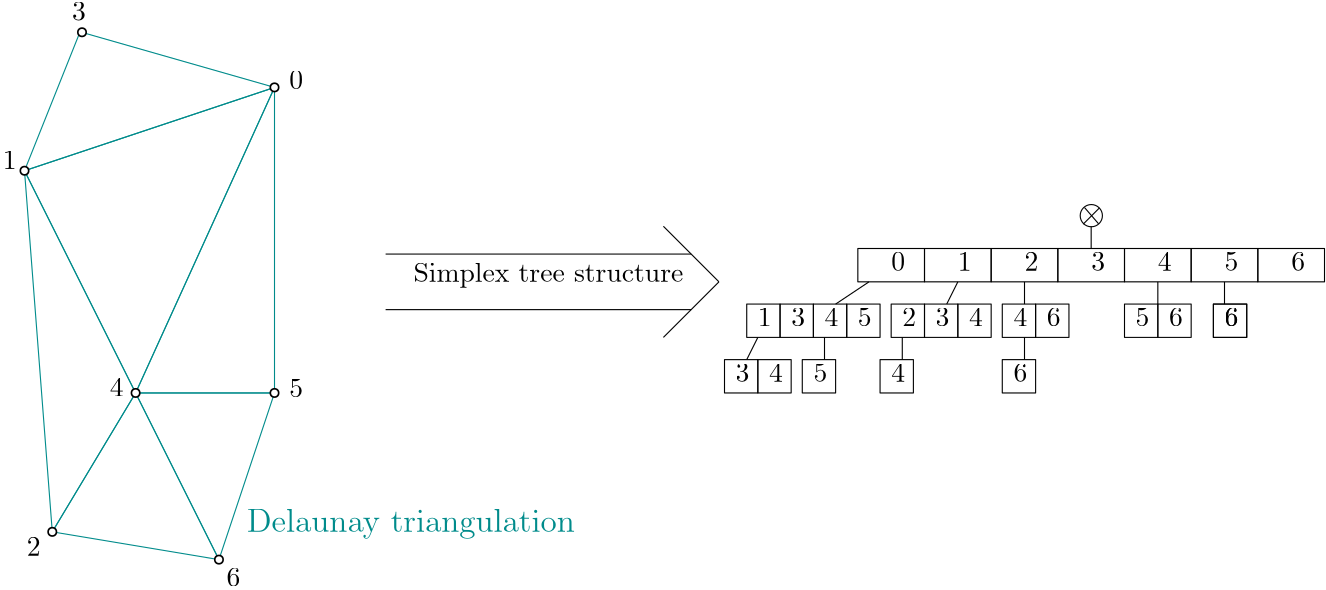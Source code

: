 <?xml version="1.0"?>
<!DOCTYPE ipe SYSTEM "ipe.dtd">
<ipe version="70107" creator="Ipe 7.1.10">
<info created="D:20150603143945" modified="D:20160315144626"/>
<ipestyle name="basic">
<symbol name="arrow/arc(spx)">
<path stroke="sym-stroke" fill="sym-stroke" pen="sym-pen">
0 0 m
-1 0.333 l
-1 -0.333 l
h
</path>
</symbol>
<symbol name="arrow/farc(spx)">
<path stroke="sym-stroke" fill="white" pen="sym-pen">
0 0 m
-1 0.333 l
-1 -0.333 l
h
</path>
</symbol>
<symbol name="mark/circle(sx)" transformations="translations">
<path fill="sym-stroke">
0.6 0 0 0.6 0 0 e
0.4 0 0 0.4 0 0 e
</path>
</symbol>
<symbol name="mark/disk(sx)" transformations="translations">
<path fill="sym-stroke">
0.6 0 0 0.6 0 0 e
</path>
</symbol>
<symbol name="mark/fdisk(sfx)" transformations="translations">
<group>
<path fill="sym-fill">
0.5 0 0 0.5 0 0 e
</path>
<path fill="sym-stroke" fillrule="eofill">
0.6 0 0 0.6 0 0 e
0.4 0 0 0.4 0 0 e
</path>
</group>
</symbol>
<symbol name="mark/box(sx)" transformations="translations">
<path fill="sym-stroke" fillrule="eofill">
-0.6 -0.6 m
0.6 -0.6 l
0.6 0.6 l
-0.6 0.6 l
h
-0.4 -0.4 m
0.4 -0.4 l
0.4 0.4 l
-0.4 0.4 l
h
</path>
</symbol>
<symbol name="mark/square(sx)" transformations="translations">
<path fill="sym-stroke">
-0.6 -0.6 m
0.6 -0.6 l
0.6 0.6 l
-0.6 0.6 l
h
</path>
</symbol>
<symbol name="mark/fsquare(sfx)" transformations="translations">
<group>
<path fill="sym-fill">
-0.5 -0.5 m
0.5 -0.5 l
0.5 0.5 l
-0.5 0.5 l
h
</path>
<path fill="sym-stroke" fillrule="eofill">
-0.6 -0.6 m
0.6 -0.6 l
0.6 0.6 l
-0.6 0.6 l
h
-0.4 -0.4 m
0.4 -0.4 l
0.4 0.4 l
-0.4 0.4 l
h
</path>
</group>
</symbol>
<symbol name="mark/cross(sx)" transformations="translations">
<group>
<path fill="sym-stroke">
-0.43 -0.57 m
0.57 0.43 l
0.43 0.57 l
-0.57 -0.43 l
h
</path>
<path fill="sym-stroke">
-0.43 0.57 m
0.57 -0.43 l
0.43 -0.57 l
-0.57 0.43 l
h
</path>
</group>
</symbol>
<symbol name="arrow/fnormal(spx)">
<path stroke="sym-stroke" fill="white" pen="sym-pen">
0 0 m
-1 0.333 l
-1 -0.333 l
h
</path>
</symbol>
<symbol name="arrow/pointed(spx)">
<path stroke="sym-stroke" fill="sym-stroke" pen="sym-pen">
0 0 m
-1 0.333 l
-0.8 0 l
-1 -0.333 l
h
</path>
</symbol>
<symbol name="arrow/fpointed(spx)">
<path stroke="sym-stroke" fill="white" pen="sym-pen">
0 0 m
-1 0.333 l
-0.8 0 l
-1 -0.333 l
h
</path>
</symbol>
<symbol name="arrow/linear(spx)">
<path stroke="sym-stroke" pen="sym-pen">
-1 0.333 m
0 0 l
-1 -0.333 l
</path>
</symbol>
<symbol name="arrow/fdouble(spx)">
<path stroke="sym-stroke" fill="white" pen="sym-pen">
0 0 m
-1 0.333 l
-1 -0.333 l
h
-1 0 m
-2 0.333 l
-2 -0.333 l
h
</path>
</symbol>
<symbol name="arrow/double(spx)">
<path stroke="sym-stroke" fill="sym-stroke" pen="sym-pen">
0 0 m
-1 0.333 l
-1 -0.333 l
h
-1 0 m
-2 0.333 l
-2 -0.333 l
h
</path>
</symbol>
<pen name="heavier" value="0.8"/>
<pen name="fat" value="1.2"/>
<pen name="ultrafat" value="2"/>
<symbolsize name="large" value="5"/>
<symbolsize name="small" value="2"/>
<symbolsize name="tiny" value="1.1"/>
<arrowsize name="large" value="10"/>
<arrowsize name="small" value="5"/>
<arrowsize name="tiny" value="3"/>
<color name="red" value="1 0 0"/>
<color name="green" value="0 1 0"/>
<color name="blue" value="0 0 1"/>
<color name="yellow" value="1 1 0"/>
<color name="orange" value="1 0.647 0"/>
<color name="gold" value="1 0.843 0"/>
<color name="purple" value="0.627 0.125 0.941"/>
<color name="gray" value="0.745"/>
<color name="brown" value="0.647 0.165 0.165"/>
<color name="navy" value="0 0 0.502"/>
<color name="pink" value="1 0.753 0.796"/>
<color name="seagreen" value="0.18 0.545 0.341"/>
<color name="turquoise" value="0.251 0.878 0.816"/>
<color name="violet" value="0.933 0.51 0.933"/>
<color name="darkblue" value="0 0 0.545"/>
<color name="darkcyan" value="0 0.545 0.545"/>
<color name="darkgray" value="0.663"/>
<color name="darkgreen" value="0 0.392 0"/>
<color name="darkmagenta" value="0.545 0 0.545"/>
<color name="darkorange" value="1 0.549 0"/>
<color name="darkred" value="0.545 0 0"/>
<color name="lightblue" value="0.678 0.847 0.902"/>
<color name="lightcyan" value="0.878 1 1"/>
<color name="lightgray" value="0.827"/>
<color name="lightgreen" value="0.565 0.933 0.565"/>
<color name="lightyellow" value="1 1 0.878"/>
<dashstyle name="dashed" value="[4] 0"/>
<dashstyle name="dotted" value="[1 3] 0"/>
<dashstyle name="dash dotted" value="[4 2 1 2] 0"/>
<dashstyle name="dash dot dotted" value="[4 2 1 2 1 2] 0"/>
<textsize name="large" value="\large"/>
<textsize name="small" value="\small"/>
<textsize name="tiny" value="\tiny"/>
<textsize name="Large" value="\Large"/>
<textsize name="LARGE" value="\LARGE"/>
<textsize name="huge" value="\huge"/>
<textsize name="Huge" value="\Huge"/>
<textsize name="footnote" value="\footnotesize"/>
<textstyle name="center" begin="\begin{center}" end="\end{center}"/>
<textstyle name="itemize" begin="\begin{itemize}" end="\end{itemize}"/>
<textstyle name="item" begin="\begin{itemize}\item{}" end="\end{itemize}"/>
<gridsize name="4 pts" value="4"/>
<gridsize name="8 pts (~3 mm)" value="8"/>
<gridsize name="16 pts (~6 mm)" value="16"/>
<gridsize name="32 pts (~12 mm)" value="32"/>
<gridsize name="10 pts (~3.5 mm)" value="10"/>
<gridsize name="20 pts (~7 mm)" value="20"/>
<gridsize name="14 pts (~5 mm)" value="14"/>
<gridsize name="28 pts (~10 mm)" value="28"/>
<gridsize name="56 pts (~20 mm)" value="56"/>
<anglesize name="90 deg" value="90"/>
<anglesize name="60 deg" value="60"/>
<anglesize name="45 deg" value="45"/>
<anglesize name="30 deg" value="30"/>
<anglesize name="22.5 deg" value="22.5"/>
<tiling name="falling" angle="-60" step="4" width="1"/>
<tiling name="rising" angle="30" step="4" width="1"/>
</ipestyle>
<page>
<layer name="alpha"/>
<view layers="alpha" active="alpha"/>
<path layer="alpha" matrix="1 0 0 1 -240 0" stroke="darkcyan">
320 580 m
350 520 l
290 530 l
320 580 l
320 580 l
</path>
<path matrix="1 0 0 1 -240 0" stroke="darkcyan">
320 580 m
280 660 l
290 530 l
320 580 l
320 580 l
</path>
<path matrix="1 0 0 1 -240 0" stroke="darkcyan">
320 580 m
370 580 l
350 520 l
320 580 l
</path>
<text matrix="1 0 0 1 -260 0" transformations="translations" pos="380 530" stroke="darkcyan" type="label" width="118.196" height="8.307" depth="2.32" valign="baseline" size="large">Delaunay triangulation</text>
<text matrix="1 0 0 1 -242.155 -3.50128" transformations="translations" pos="282.952 524.893" stroke="black" type="label" width="4.981" height="6.42" depth="0" valign="baseline">2</text>
<text matrix="1 0 0 1 -240 0" transformations="translations" pos="352.708 510.349" stroke="black" type="label" width="4.981" height="6.42" depth="0" valign="baseline">6</text>
<text matrix="1 0 0 1 -240 0" transformations="translations" pos="310.693 578.759" stroke="black" type="label" width="4.981" height="6.42" depth="0" valign="baseline">4</text>
<text matrix="1 0 0 1 -240 0" transformations="translations" pos="375.332 578.49" stroke="black" type="label" width="4.981" height="6.42" depth="0" valign="baseline">5</text>
<text matrix="1 0 0 1 -240 0" transformations="translations" pos="272.179 660.635" stroke="black" type="label" width="4.981" height="6.42" depth="0" valign="baseline">1</text>
<text matrix="1 0 0 1 -239.3 -10.1537" transformations="translations" pos="296.419 724.197" stroke="black" type="label" width="4.981" height="6.42" depth="0" valign="baseline">3</text>
<text matrix="1 0 0 1 -240 0" transformations="translations" pos="375.332 689.453" stroke="black" type="label" width="4.981" height="6.42" depth="0" valign="baseline">0</text>
<path matrix="1 0 0 1 -240 0" stroke="darkcyan">
280 660 m
300 710 l
370 690 l
280 660 l
</path>
<path matrix="1 0 0 1 -240 0" stroke="darkcyan">
320 580 m
370 690 l
370 580 l
320 580 l
</path>
<path matrix="1 0 0 1 -240 0" stroke="darkcyan">
280 660 m
370 690 l
320 580 l
280 660 l
</path>
<path matrix="1 0 0 1 104.05 -60.1773" stroke="black">
4 0 0 4 320 704 e
</path>
<path matrix="1 0 0 1 104.05 -60.1773" stroke="black">
322.919 706.788 m
317.189 701.058 l
317.189 701.203 l
</path>
<path matrix="1 0 0 1 104.05 -60.1773" stroke="black">
317.551 706.934 m
322.629 701.058 l
</path>
<path matrix="1 0 0 1 50 0" stroke="black">
240 620 m
220 600 l
</path>
<path matrix="1 0 0 1 50 0" stroke="black">
240 620 m
220 640 l
</path>
<text transformations="translations" pos="180 620" stroke="black" type="label" width="97.274" height="6.926" depth="1.93" valign="baseline">Simplex tree structure</text>
<path stroke="black">
280 630 m
170 630 l
</path>
<path stroke="black">
280 610 m
170 610 l
</path>
<use matrix="1 0 0 1 -239.3 -10.1537" name="mark/fdisk(sfx)" pos="300 720" size="normal" stroke="black" fill="white"/>
<use matrix="1 0 0 1 -240 0" name="mark/fdisk(sfx)" pos="370 690" size="normal" stroke="black" fill="white"/>
<use matrix="1 0 0 1 -240 0" name="mark/fdisk(sfx)" pos="280 660" size="normal" stroke="black" fill="white"/>
<use matrix="1 0 0 1 -240 0" name="mark/fdisk(sfx)" pos="320 580" size="normal" stroke="black" fill="white"/>
<use matrix="1 0 0 1 -240 0" name="mark/fdisk(sfx)" pos="370 580" size="normal" stroke="black" fill="white"/>
<use matrix="1 0 0 1 -240 0" name="mark/fdisk(sfx)" pos="350 520" size="normal" stroke="black" fill="white"/>
<use matrix="1 0 0 1 -240 0" name="mark/fdisk(sfx)" pos="290 530" size="normal" stroke="black" fill="white"/>
<text matrix="1 0 0 1 -8 -96" transformations="translations" pos="304 680" stroke="black" type="label" width="4.981" height="6.42" depth="0" valign="baseline">3</text>
<path matrix="1 0 0 1 4 -96" stroke="black">
300 688 m
300 676 l
312 676 l
312 688 l
h
</path>
<path matrix="1 0 0 1 -8 -96" stroke="black">
300 688 m
300 676 l
312 676 l
312 688 l
h
</path>
<text matrix="1 0 0 1 -8 -96" transformations="translations" pos="316 680" stroke="black" type="label" width="4.981" height="6.42" depth="0" valign="baseline">4</text>
<text matrix="1 0 0 1 12 -76" transformations="translations" pos="304 680" stroke="black" type="label" width="4.981" height="6.42" depth="0" valign="baseline">3</text>
<path matrix="1 0 0 1 24 -76" stroke="black">
300 688 m
300 676 l
312 676 l
312 688 l
h
</path>
<path matrix="1 0 0 1 12 -76" stroke="black">
300 688 m
300 676 l
312 676 l
312 688 l
h
</path>
<text matrix="1 0 0 1 12 -76" transformations="translations" pos="316 680" stroke="black" type="label" width="4.981" height="6.42" depth="0" valign="baseline">4</text>
<text matrix="1 0 0 1 0 -76" transformations="translations" pos="304 680" stroke="black" type="label" width="4.981" height="6.42" depth="0" valign="baseline">1</text>
<path matrix="1 0 0 1 36 -76" stroke="black">
300 688 m
300 676 l
312 676 l
312 688 l
h
</path>
<path matrix="1 0 0 1 0 -76" stroke="black">
300 688 m
300 676 l
312 676 l
312 688 l
h
</path>
<text matrix="1 0 0 1 24 -76" transformations="translations" pos="316 680" stroke="black" type="label" width="4.981" height="6.42" depth="0" valign="baseline">5</text>
<path matrix="1 0 0 1 20 -96" stroke="black">
300 688 m
300 676 l
312 676 l
312 688 l
h
</path>
<text matrix="1 0 0 1 8 -96" transformations="translations" pos="316 680" stroke="black" type="label" width="4.981" height="6.42" depth="0" valign="baseline">5</text>
<text matrix="1 0 0 1 64 -76" transformations="translations" pos="304 680" stroke="black" type="label" width="4.981" height="6.42" depth="0" valign="baseline">3</text>
<path matrix="1 0 0 1 76 -76" stroke="black">
300 688 m
300 676 l
312 676 l
312 688 l
h
</path>
<path matrix="1 0 0 1 64 -76" stroke="black">
300 688 m
300 676 l
312 676 l
312 688 l
h
</path>
<text matrix="1 0 0 1 64 -76" transformations="translations" pos="316 680" stroke="black" type="label" width="4.981" height="6.42" depth="0" valign="baseline">4</text>
<text matrix="1 0 0 1 52 -76" transformations="translations" pos="304 680" stroke="black" type="label" width="4.981" height="6.42" depth="0" valign="baseline">2</text>
<path matrix="1 0 0 1 52 -76" stroke="black">
300 688 m
300 676 l
312 676 l
312 688 l
h
</path>
<path matrix="1 0 0 1 48 -96" stroke="black">
300 688 m
300 676 l
312 676 l
312 688 l
h
</path>
<text matrix="1 0 0 1 36 -96" transformations="translations" pos="316 680" stroke="black" type="label" width="4.981" height="6.42" depth="0" valign="baseline">4</text>
<text matrix="1 0 0 1 104 -76" transformations="translations" pos="304 680" stroke="black" type="label" width="4.981" height="6.42" depth="0" valign="baseline">6</text>
<path matrix="1 0 0 1 104 -76" stroke="black">
300 688 m
300 676 l
312 676 l
312 688 l
h
</path>
<text matrix="1 0 0 1 92 -76" transformations="translations" pos="304 680" stroke="black" type="label" width="4.981" height="6.42" depth="0" valign="baseline">4</text>
<path matrix="1 0 0 1 92 -76" stroke="black">
300 688 m
300 676 l
312 676 l
312 688 l
h
</path>
<path matrix="1 0 0 1 92 -96" stroke="black">
300 688 m
300 676 l
312 676 l
312 688 l
h
</path>
<text matrix="1 0 0 1 80 -96" transformations="translations" pos="316 680" stroke="black" type="label" width="4.981" height="6.42" depth="0" valign="baseline">6</text>
<text matrix="1 0 0 1 148 -76" transformations="translations" pos="304 680" stroke="black" type="label" width="4.981" height="6.42" depth="0" valign="baseline">6</text>
<path matrix="1 0 0 1 148 -76" stroke="black">
300 688 m
300 676 l
312 676 l
312 688 l
h
</path>
<text matrix="1 0 0 1 136 -76" transformations="translations" pos="304 680" stroke="black" type="label" width="4.981" height="6.42" depth="0" valign="baseline">5</text>
<path matrix="1 0 0 1 136 -76" stroke="black">
300 688 m
300 676 l
312 676 l
312 688 l
h
</path>
<path matrix="1 0 0 1 168 -76" stroke="black">
300 688 m
300 676 l
312 676 l
312 688 l
h
</path>
<text matrix="1 0 0 1 156 -76" transformations="translations" pos="316 680" stroke="black" type="label" width="4.981" height="6.42" depth="0" valign="baseline">6</text>
<path matrix="1 0 0 1 168 -76" stroke="black">
300 688 m
300 676 l
312 676 l
312 688 l
h
</path>
<text matrix="1 0 0 1 156 -76" transformations="translations" pos="316 680" stroke="black" type="label" width="4.981" height="6.42" depth="0" valign="baseline">6</text>
<path matrix="1 0 0 1 48 -96" stroke="black">
292 716 m
292 728 l
316 728 l
316 716 l
h
</path>
<path matrix="1 0 0 1 48 -96" stroke="black">
316 716 m
316 728 l
340 728 l
340 716 l
h
</path>
<path matrix="1 0 0 1 48 -96" stroke="black">
340 716 m
340 728 l
364 728 l
364 716 l
h
</path>
<path matrix="1 0 0 1 48 -96" stroke="black">
364 716 m
364 728 l
388 728 l
388 716 l
h
</path>
<path matrix="1 0 0 1 48 -96" stroke="black">
388 716 m
388 728 l
412 728 l
412 716 l
h
</path>
<path matrix="1 0 0 1 48 -96" stroke="black">
412 716 m
412 728 l
436 728 l
436 716 l
h
</path>
<path matrix="1 0 0 1 48 -96" stroke="black">
436 716 m
436 728 l
460 728 l
460 716 l
h
</path>
<text matrix="1 0 0 1 48 -96" transformations="translations" pos="304 720" stroke="black" type="label" width="4.981" height="6.42" depth="0" valign="baseline">0</text>
<text matrix="1 0 0 1 48 -96" transformations="translations" pos="328 720" stroke="black" type="label" width="4.981" height="6.42" depth="0" valign="baseline">1</text>
<text matrix="1 0 0 1 48 -96" transformations="translations" pos="352 720" stroke="black" type="label" width="4.981" height="6.42" depth="0" valign="baseline">2</text>
<text matrix="1 0 0 1 48 -96" transformations="translations" pos="376 720" stroke="black" type="label" width="4.981" height="6.42" depth="0" valign="baseline">3</text>
<text matrix="1 0 0 1 48 -96" transformations="translations" pos="400 720" stroke="black" type="label" width="4.981" height="6.42" depth="0" valign="baseline">4</text>
<text matrix="1 0 0 1 48 -96" transformations="translations" pos="424 720" stroke="black" type="label" width="4.981" height="6.42" depth="0" valign="baseline">5</text>
<text matrix="1 0 0 1 48 -96" transformations="translations" pos="448 720" stroke="black" type="label" width="4.981" height="6.42" depth="0" valign="baseline">6</text>
<path matrix="1 0 0 1 36 -96" stroke="black">
436 708 m
436 716 l
</path>
<path matrix="1 0 0 1 36 -96" stroke="black">
364 708 m
364 716 l
</path>
<path matrix="1 0 0 1 36 -96" stroke="black">
364 688 m
364 696 l
</path>
<path matrix="1 0 0 1 36 -96" stroke="black">
320 688 m
320 696 l
</path>
<path matrix="1 0 0 1 36 -96" stroke="black">
296 708 m
308 716 l
308 716 l
</path>
<path matrix="1 0 0 1 36 -96" stroke="black">
264 688 m
268 696 l
</path>
<path matrix="1 0 0 1 36 -96" stroke="black">
292 688 m
292 696 l
</path>
<path matrix="1 0 0 1 36 -96" stroke="black">
388 736 m
388 728 l
</path>
<path stroke="black">
372 612 m
376 620 l
</path>
<path stroke="black">
448 612 m
448 620 l
</path>
</page>
</ipe>
